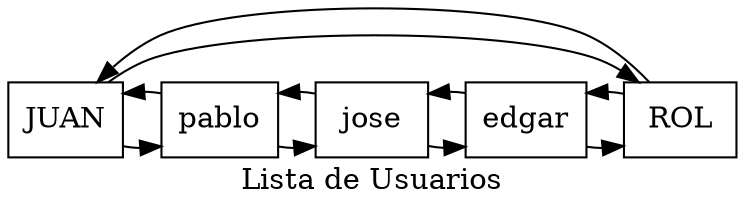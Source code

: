 




digraph G {
label="Lista de Usuarios";
node [shape=box];
//agregar nodos
UJUAN[label="JUAN"];
Upablo[label="pablo"];
Ujose[label="jose"];
Uedgar[label="edgar"];
UROL[label="ROL"];
//Enlazar imagenes
{rank=same;
UJUAN->Upablo->Ujose->Uedgar->UROL
UROL->Uedgar->Ujose->Upablo->UJUAN
UJUAN->UROL
UROL->UJUAN

}
}
